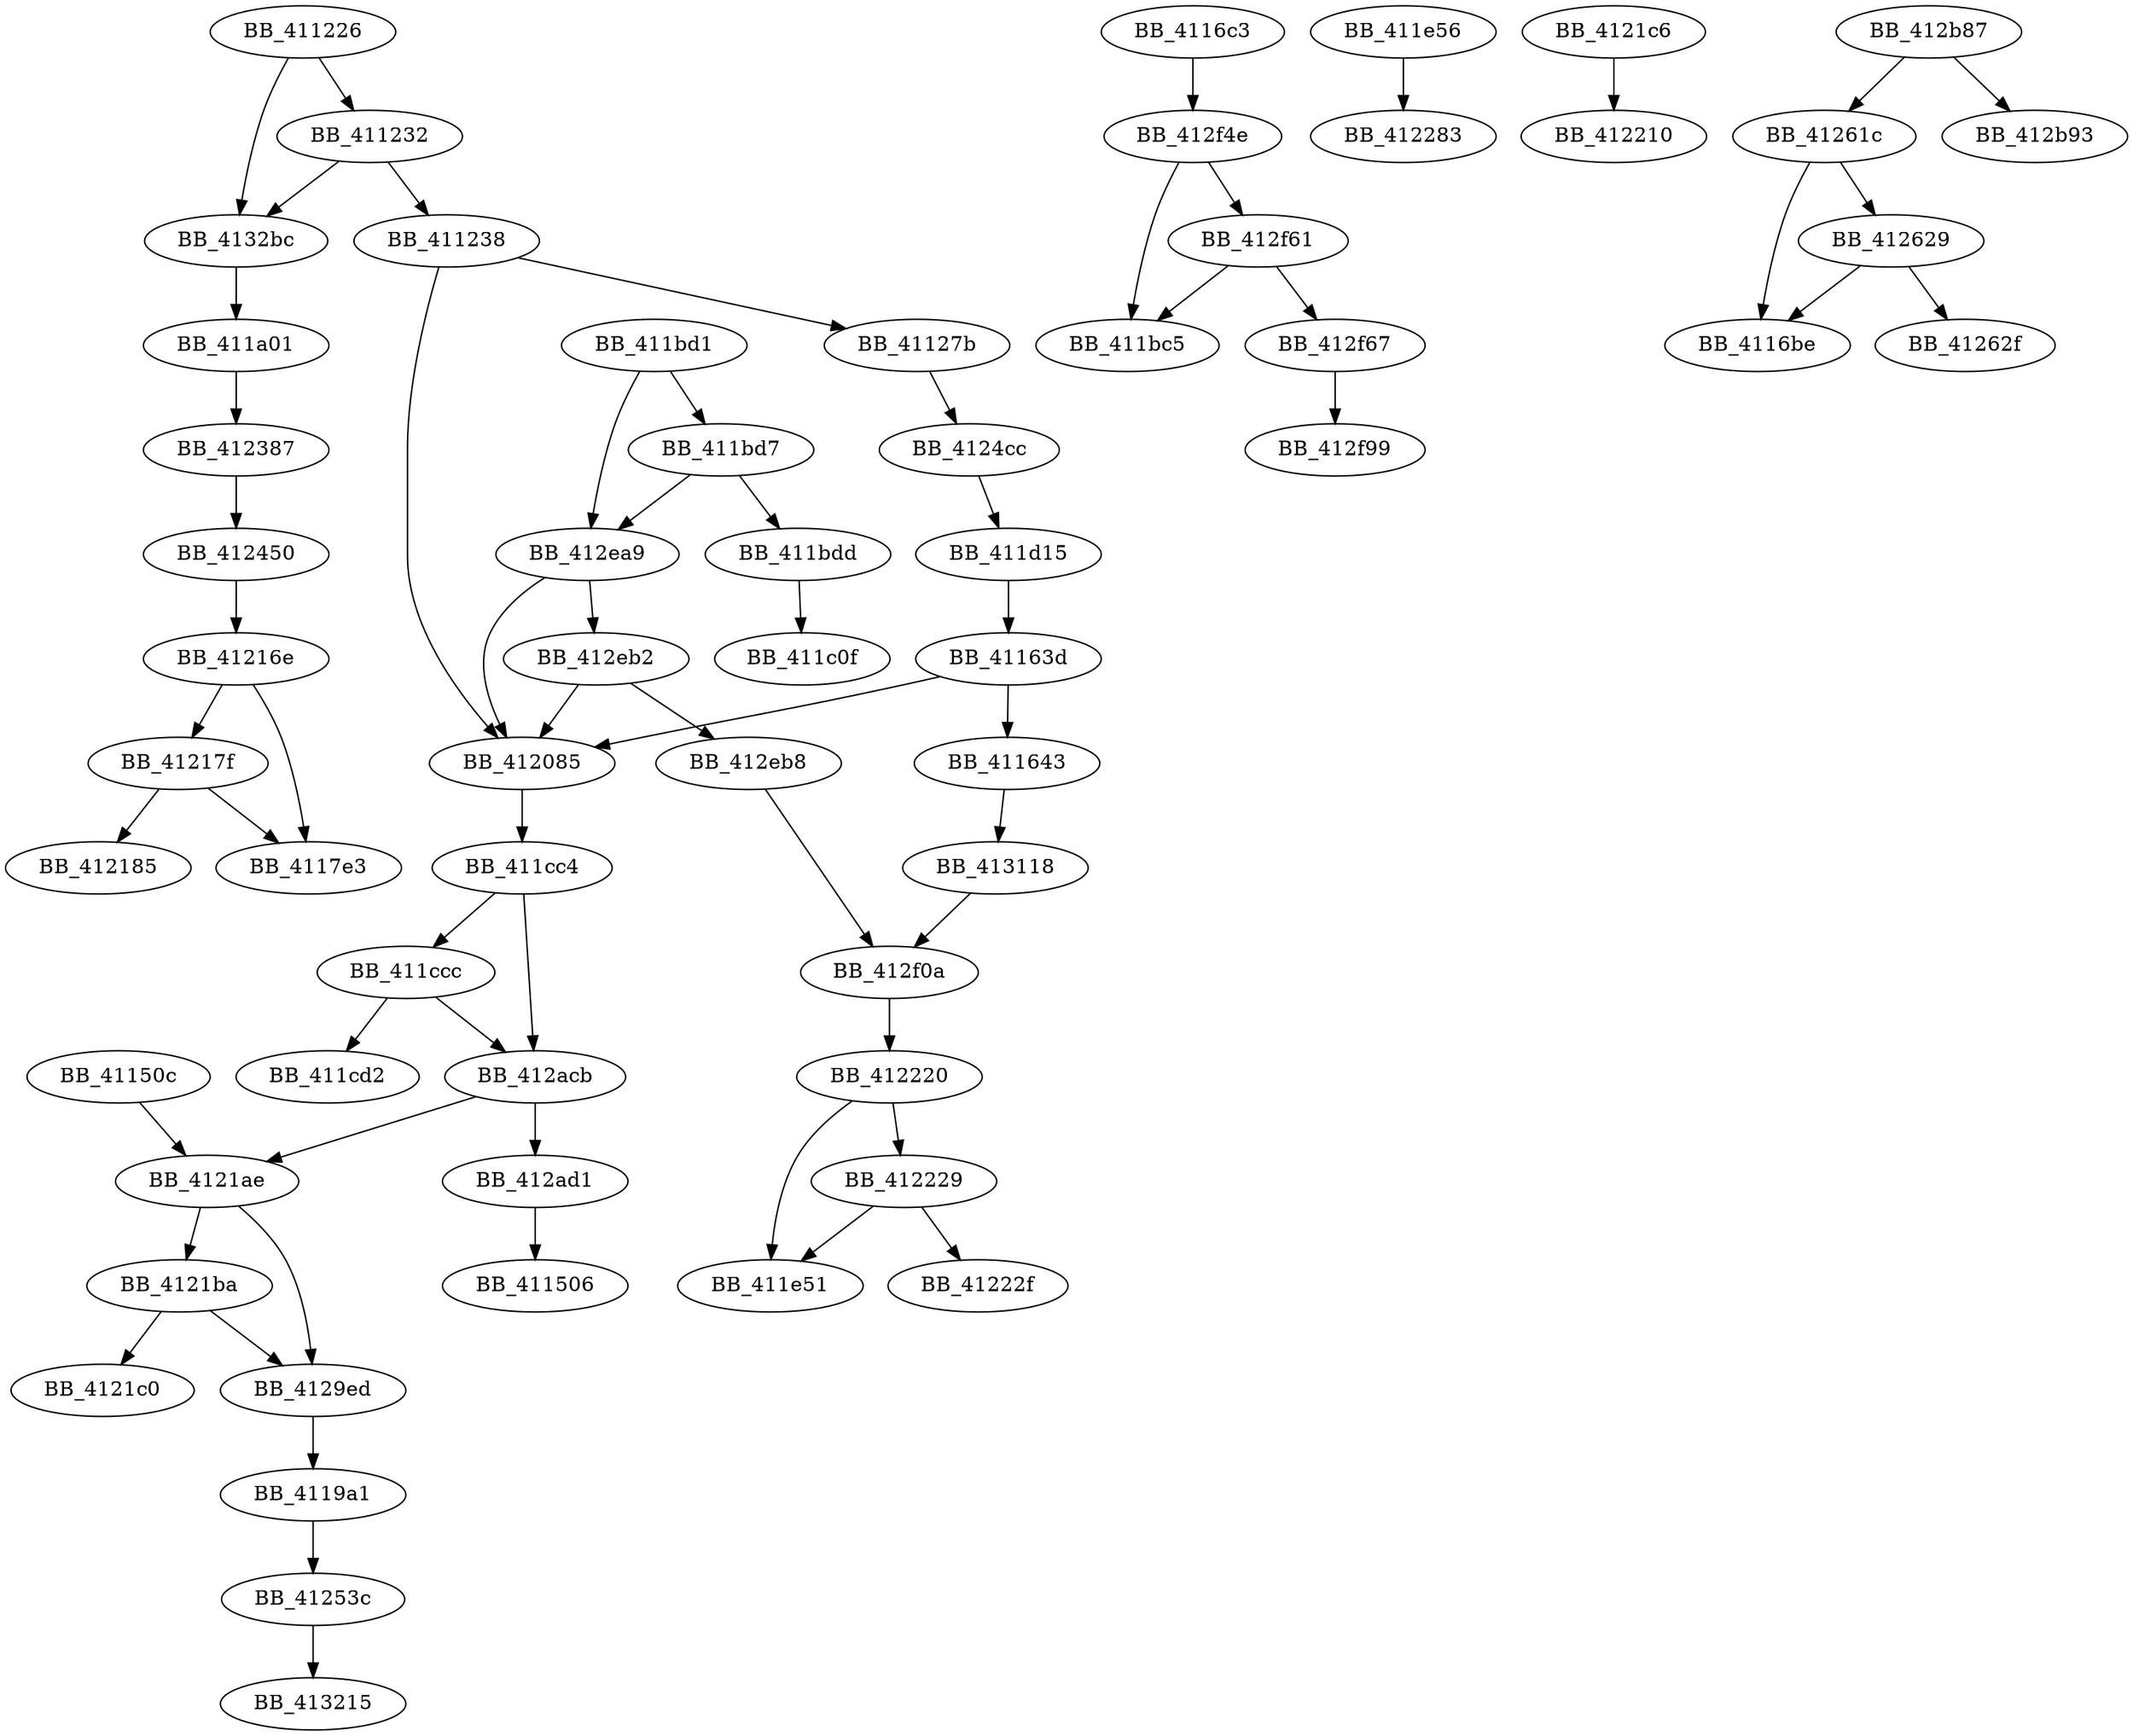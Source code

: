 DiGraph sub_411226{
BB_411226->BB_411232
BB_411226->BB_4132bc
BB_411232->BB_411238
BB_411232->BB_4132bc
BB_411238->BB_41127b
BB_411238->BB_412085
BB_41127b->BB_4124cc
BB_41150c->BB_4121ae
BB_41163d->BB_411643
BB_41163d->BB_412085
BB_411643->BB_413118
BB_4116c3->BB_412f4e
BB_4119a1->BB_41253c
BB_411a01->BB_412387
BB_411bd1->BB_411bd7
BB_411bd1->BB_412ea9
BB_411bd7->BB_411bdd
BB_411bd7->BB_412ea9
BB_411bdd->BB_411c0f
BB_411cc4->BB_411ccc
BB_411cc4->BB_412acb
BB_411ccc->BB_411cd2
BB_411ccc->BB_412acb
BB_411d15->BB_41163d
BB_411e56->BB_412283
BB_412085->BB_411cc4
BB_41216e->BB_4117e3
BB_41216e->BB_41217f
BB_41217f->BB_4117e3
BB_41217f->BB_412185
BB_4121ae->BB_4121ba
BB_4121ae->BB_4129ed
BB_4121ba->BB_4121c0
BB_4121ba->BB_4129ed
BB_4121c6->BB_412210
BB_412220->BB_411e51
BB_412220->BB_412229
BB_412229->BB_411e51
BB_412229->BB_41222f
BB_412387->BB_412450
BB_412450->BB_41216e
BB_4124cc->BB_411d15
BB_41253c->BB_413215
BB_41261c->BB_4116be
BB_41261c->BB_412629
BB_412629->BB_4116be
BB_412629->BB_41262f
BB_4129ed->BB_4119a1
BB_412acb->BB_4121ae
BB_412acb->BB_412ad1
BB_412ad1->BB_411506
BB_412b87->BB_41261c
BB_412b87->BB_412b93
BB_412ea9->BB_412085
BB_412ea9->BB_412eb2
BB_412eb2->BB_412085
BB_412eb2->BB_412eb8
BB_412eb8->BB_412f0a
BB_412f0a->BB_412220
BB_412f4e->BB_411bc5
BB_412f4e->BB_412f61
BB_412f61->BB_411bc5
BB_412f61->BB_412f67
BB_412f67->BB_412f99
BB_413118->BB_412f0a
BB_4132bc->BB_411a01
}
